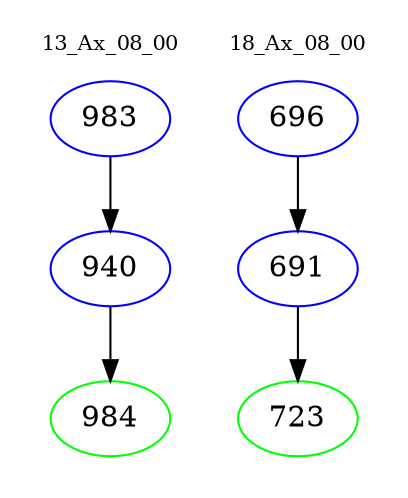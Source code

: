 digraph{
subgraph cluster_0 {
color = white
label = "13_Ax_08_00";
fontsize=10;
T0_983 [label="983", color="blue"]
T0_983 -> T0_940 [color="black"]
T0_940 [label="940", color="blue"]
T0_940 -> T0_984 [color="black"]
T0_984 [label="984", color="green"]
}
subgraph cluster_1 {
color = white
label = "18_Ax_08_00";
fontsize=10;
T1_696 [label="696", color="blue"]
T1_696 -> T1_691 [color="black"]
T1_691 [label="691", color="blue"]
T1_691 -> T1_723 [color="black"]
T1_723 [label="723", color="green"]
}
}
